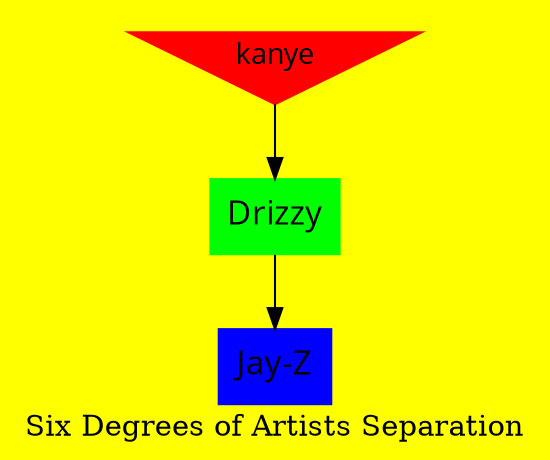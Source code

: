 //from graphviz import Digraph, Graph
#include <graph.h>
#include <iostream>


digraph Genius {
    graph [label="Six Degrees of Artists Separation"]
    graph [bgcolor=yellow] //set background color
    //edge [color=white]; //colors the edges
    node [fontname = "open sans"; shape = box]
    kanye -> drake -> jayz
    kanye [color=red,style=filled,shape=invtriangle]
    drake [
        fontsize = "16"
        shape = box
        label = "Drizzy"
        color=green
        style=filled
    ]
    jayz [
        fontsize = "16"
        shape = box
        label = "Jay-Z"
        color=blue
        style=filled
    ]
}

//1. install graphviz preview
//then access the menu with up arrow + command (mac) + p
//then type ">" and click the one that says graphviz.showPreviewToSide

//common words: node, edge, graph, digraph, subgraph, strict

//Examples of things you can do:
//label = "name you want to give it"
//fontname = "any font"
//shape = shape of node; box, ellipse, record, invtriangle, diamond
//fontsize = "16"
//style=filled
//color=green
//subgraph makes a section of the graph its own thing
//A -> {B C} is the same as A -> B and A -> C together

//extra; not sure what these do
//graph[page="8.5,11",size="7.5,7",ratio=fill,center=1];